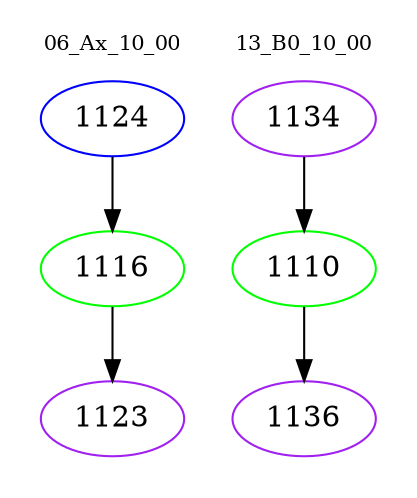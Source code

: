 digraph{
subgraph cluster_0 {
color = white
label = "06_Ax_10_00";
fontsize=10;
T0_1124 [label="1124", color="blue"]
T0_1124 -> T0_1116 [color="black"]
T0_1116 [label="1116", color="green"]
T0_1116 -> T0_1123 [color="black"]
T0_1123 [label="1123", color="purple"]
}
subgraph cluster_1 {
color = white
label = "13_B0_10_00";
fontsize=10;
T1_1134 [label="1134", color="purple"]
T1_1134 -> T1_1110 [color="black"]
T1_1110 [label="1110", color="green"]
T1_1110 -> T1_1136 [color="black"]
T1_1136 [label="1136", color="purple"]
}
}
